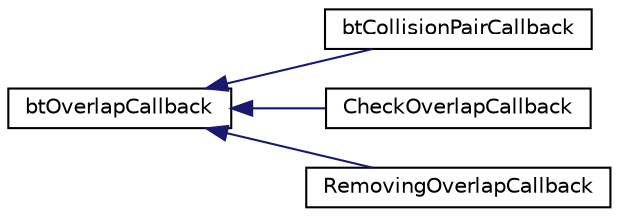digraph G
{
  edge [fontname="Helvetica",fontsize="10",labelfontname="Helvetica",labelfontsize="10"];
  node [fontname="Helvetica",fontsize="10",shape=record];
  rankdir="LR";
  Node1 [label="btOverlapCallback",height=0.2,width=0.4,color="black", fillcolor="white", style="filled",URL="$structbtOverlapCallback.html"];
  Node1 -> Node2 [dir="back",color="midnightblue",fontsize="10",style="solid",fontname="Helvetica"];
  Node2 [label="btCollisionPairCallback",height=0.2,width=0.4,color="black", fillcolor="white", style="filled",URL="$classbtCollisionPairCallback.html",tooltip="interface for iterating all overlapping collision pairs, no matter how those pairs are stored (array..."];
  Node1 -> Node3 [dir="back",color="midnightblue",fontsize="10",style="solid",fontname="Helvetica"];
  Node3 [label="CheckOverlapCallback",height=0.2,width=0.4,color="black", fillcolor="white", style="filled",URL="$classCheckOverlapCallback.html"];
  Node1 -> Node4 [dir="back",color="midnightblue",fontsize="10",style="solid",fontname="Helvetica"];
  Node4 [label="RemovingOverlapCallback",height=0.2,width=0.4,color="black", fillcolor="white", style="filled",URL="$classRemovingOverlapCallback.html"];
}
